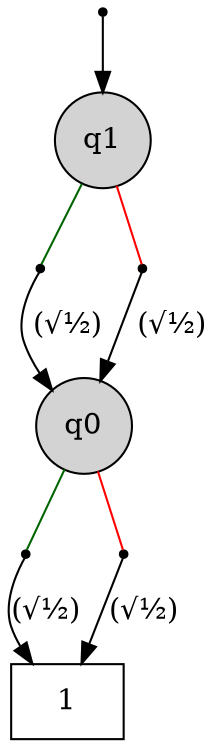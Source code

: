 digraph "DD" {
graph [center=true, ordering=out];
node [shape=circle, center=true];
"T" [ shape = box, label="1" ];
"R" [label="", shape=point];
"0" [ label="q1" ,style=filled, fillcolor=lightgray ];
"0h0"  [label="", shape=point];
"0h2"  [label="", shape=point];
"1" [ label="q0" ,style=filled, fillcolor=lightgray ];
"1h0"  [label="", shape=point ];
"1h2"  [label="", shape=point ];

"R" -> "0"
{rank=same; "0h0" "0h2"}
"0" -> "0h0" [arrowhead=none,color=darkgreen];
"0h0" -> "1" [label=" (√½)" ];
"0" -> "0h2" [arrowhead=none,color=red];
"0h2" -> "1" [label=" (√½)" ];
{rank=same; "1h0" "1h2"}
"1" -> "1h0" [arrowhead=none,color=darkgreen];
"1h0"-> "T" [label= "(√½)", ];
"1" -> "1h2" [arrowhead=none,color=red];
"1h2"-> "T" [label= "(√½)", ];

}
